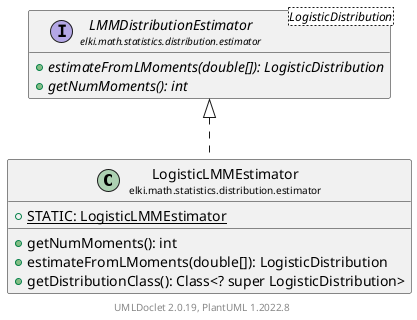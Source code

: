@startuml
    remove .*\.(Instance|Par|Parameterizer|Factory)$
    set namespaceSeparator none
    hide empty fields
    hide empty methods

    class "<size:14>LogisticLMMEstimator\n<size:10>elki.math.statistics.distribution.estimator" as elki.math.statistics.distribution.estimator.LogisticLMMEstimator [[LogisticLMMEstimator.html]] {
        {static} +STATIC: LogisticLMMEstimator
        +getNumMoments(): int
        +estimateFromLMoments(double[]): LogisticDistribution
        +getDistributionClass(): Class<? super LogisticDistribution>
    }

    interface "<size:14>LMMDistributionEstimator\n<size:10>elki.math.statistics.distribution.estimator" as elki.math.statistics.distribution.estimator.LMMDistributionEstimator<LogisticDistribution> [[LMMDistributionEstimator.html]] {
        {abstract} +estimateFromLMoments(double[]): LogisticDistribution
        {abstract} +getNumMoments(): int
    }
    class "<size:14>LogisticLMMEstimator.Par\n<size:10>elki.math.statistics.distribution.estimator" as elki.math.statistics.distribution.estimator.LogisticLMMEstimator.Par [[LogisticLMMEstimator.Par.html]]

    elki.math.statistics.distribution.estimator.LMMDistributionEstimator <|.. elki.math.statistics.distribution.estimator.LogisticLMMEstimator
    elki.math.statistics.distribution.estimator.LogisticLMMEstimator +-- elki.math.statistics.distribution.estimator.LogisticLMMEstimator.Par

    center footer UMLDoclet 2.0.19, PlantUML 1.2022.8
@enduml

